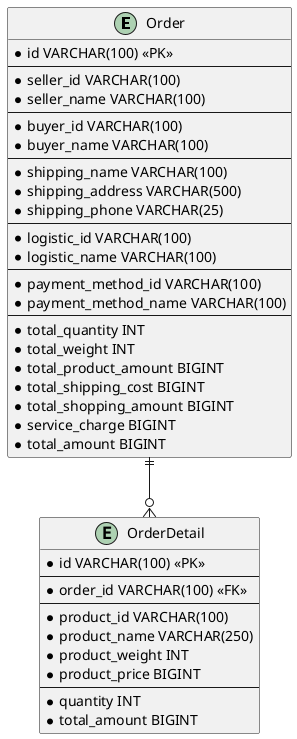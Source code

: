 @startuml

entity Order{
    * id VARCHAR(100) <<PK>>
    --
    * seller_id VARCHAR(100)
    * seller_name VARCHAR(100)
    --
    * buyer_id VARCHAR(100)
    * buyer_name VARCHAR(100)
    --
    * shipping_name VARCHAR(100)
    * shipping_address VARCHAR(500)
    * shipping_phone VARCHAR(25)
    --
    * logistic_id VARCHAR(100)
    * logistic_name VARCHAR(100)
    --
    * payment_method_id VARCHAR(100)
    * payment_method_name VARCHAR(100)
    --
    * total_quantity INT
    * total_weight INT
    * total_product_amount BIGINT
    * total_shipping_cost BIGINT
    * total_shopping_amount BIGINT
    * service_charge BIGINT
    * total_amount BIGINT
}

entity OrderDetail{
    * id VARCHAR(100) <<PK>>
    --
    * order_id VARCHAR(100) <<FK>>
    --
    * product_id VARCHAR(100)
    * product_name VARCHAR(250)
    * product_weight INT
    * product_price BIGINT
    --
    * quantity INT
    * total_amount BIGINT
}

Order ||--o{ OrderDetail
@enduml